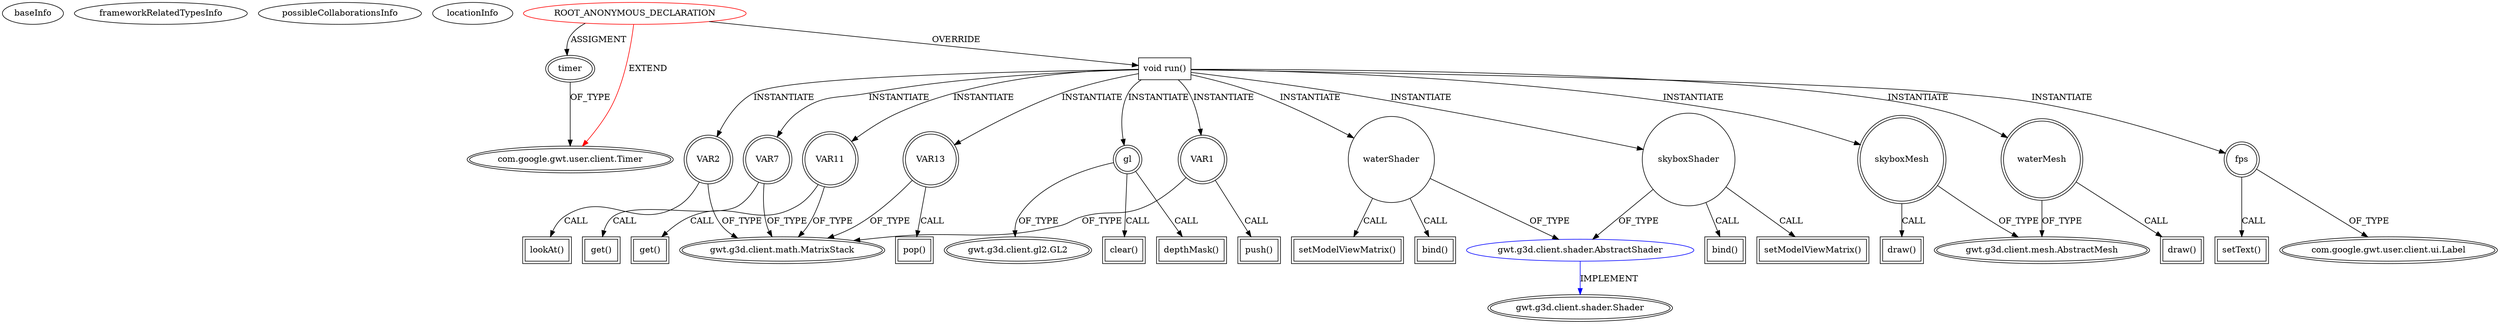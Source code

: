 digraph {
baseInfo[graphId=4317,category="extension_graph",isAnonymous=true,possibleRelation=true]
frameworkRelatedTypesInfo[0="com.google.gwt.user.client.Timer"]
possibleCollaborationsInfo[0="4317~OVERRIDING_METHOD_DECLARATION-METHOD_CALL-OVERRIDING_METHOD_DECLARATION-METHOD_CALL-~com.google.gwt.user.client.Timer ~gwt.g3d.client.shader.Shader ~true~false"]
locationInfo[projectName="pkamenarsky-ocean",filePath="/pkamenarsky-ocean/ocean-master/src/com/eleven/client/gl/GL_hl.java",contextSignature="void onModuleLoad()",graphId="4317"]
0[label="ROOT_ANONYMOUS_DECLARATION",vertexType="ROOT_ANONYMOUS_DECLARATION",isFrameworkType=false,color=red]
1[label="com.google.gwt.user.client.Timer",vertexType="FRAMEWORK_CLASS_TYPE",isFrameworkType=true,peripheries=2]
2[label="timer",vertexType="OUTSIDE_VARIABLE_EXPRESION",isFrameworkType=true,peripheries=2]
4[label="void run()",vertexType="OVERRIDING_METHOD_DECLARATION",isFrameworkType=false,shape=box]
5[label="fps",vertexType="VARIABLE_EXPRESION",isFrameworkType=true,peripheries=2,shape=circle]
7[label="com.google.gwt.user.client.ui.Label",vertexType="FRAMEWORK_CLASS_TYPE",isFrameworkType=true,peripheries=2]
6[label="setText()",vertexType="INSIDE_CALL",isFrameworkType=true,peripheries=2,shape=box]
8[label="VAR1",vertexType="VARIABLE_EXPRESION",isFrameworkType=true,peripheries=2,shape=circle]
10[label="gwt.g3d.client.math.MatrixStack",vertexType="FRAMEWORK_CLASS_TYPE",isFrameworkType=true,peripheries=2]
9[label="push()",vertexType="INSIDE_CALL",isFrameworkType=true,peripheries=2,shape=box]
11[label="VAR2",vertexType="VARIABLE_EXPRESION",isFrameworkType=true,peripheries=2,shape=circle]
12[label="lookAt()",vertexType="INSIDE_CALL",isFrameworkType=true,peripheries=2,shape=box]
14[label="gl",vertexType="VARIABLE_EXPRESION",isFrameworkType=true,peripheries=2,shape=circle]
16[label="gwt.g3d.client.gl2.GL2",vertexType="FRAMEWORK_INTERFACE_TYPE",isFrameworkType=true,peripheries=2]
15[label="clear()",vertexType="INSIDE_CALL",isFrameworkType=true,peripheries=2,shape=box]
18[label="depthMask()",vertexType="INSIDE_CALL",isFrameworkType=true,peripheries=2,shape=box]
19[label="skyboxShader",vertexType="VARIABLE_EXPRESION",isFrameworkType=false,shape=circle]
21[label="gwt.g3d.client.shader.AbstractShader",vertexType="REFERENCE_CLIENT_CLASS_DECLARATION",isFrameworkType=false,color=blue]
22[label="gwt.g3d.client.shader.Shader",vertexType="FRAMEWORK_INTERFACE_TYPE",isFrameworkType=true,peripheries=2]
20[label="bind()",vertexType="INSIDE_CALL",isFrameworkType=true,peripheries=2,shape=box]
24[label="setModelViewMatrix()",vertexType="INSIDE_CALL",isFrameworkType=true,peripheries=2,shape=box]
25[label="VAR7",vertexType="VARIABLE_EXPRESION",isFrameworkType=true,peripheries=2,shape=circle]
26[label="get()",vertexType="INSIDE_CALL",isFrameworkType=true,peripheries=2,shape=box]
28[label="skyboxMesh",vertexType="VARIABLE_EXPRESION",isFrameworkType=true,peripheries=2,shape=circle]
30[label="gwt.g3d.client.mesh.AbstractMesh",vertexType="FRAMEWORK_CLASS_TYPE",isFrameworkType=true,peripheries=2]
29[label="draw()",vertexType="INSIDE_CALL",isFrameworkType=true,peripheries=2,shape=box]
31[label="waterShader",vertexType="VARIABLE_EXPRESION",isFrameworkType=false,shape=circle]
32[label="bind()",vertexType="INSIDE_CALL",isFrameworkType=true,peripheries=2,shape=box]
35[label="setModelViewMatrix()",vertexType="INSIDE_CALL",isFrameworkType=true,peripheries=2,shape=box]
36[label="VAR11",vertexType="VARIABLE_EXPRESION",isFrameworkType=true,peripheries=2,shape=circle]
37[label="get()",vertexType="INSIDE_CALL",isFrameworkType=true,peripheries=2,shape=box]
39[label="waterMesh",vertexType="VARIABLE_EXPRESION",isFrameworkType=true,peripheries=2,shape=circle]
40[label="draw()",vertexType="INSIDE_CALL",isFrameworkType=true,peripheries=2,shape=box]
42[label="VAR13",vertexType="VARIABLE_EXPRESION",isFrameworkType=true,peripheries=2,shape=circle]
43[label="pop()",vertexType="INSIDE_CALL",isFrameworkType=true,peripheries=2,shape=box]
0->1[label="EXTEND",color=red]
0->2[label="ASSIGMENT"]
2->1[label="OF_TYPE"]
0->4[label="OVERRIDE"]
4->5[label="INSTANTIATE"]
5->7[label="OF_TYPE"]
5->6[label="CALL"]
4->8[label="INSTANTIATE"]
8->10[label="OF_TYPE"]
8->9[label="CALL"]
4->11[label="INSTANTIATE"]
11->10[label="OF_TYPE"]
11->12[label="CALL"]
4->14[label="INSTANTIATE"]
14->16[label="OF_TYPE"]
14->15[label="CALL"]
14->18[label="CALL"]
4->19[label="INSTANTIATE"]
21->22[label="IMPLEMENT",color=blue]
19->21[label="OF_TYPE"]
19->20[label="CALL"]
19->24[label="CALL"]
4->25[label="INSTANTIATE"]
25->10[label="OF_TYPE"]
25->26[label="CALL"]
4->28[label="INSTANTIATE"]
28->30[label="OF_TYPE"]
28->29[label="CALL"]
4->31[label="INSTANTIATE"]
31->21[label="OF_TYPE"]
31->32[label="CALL"]
31->35[label="CALL"]
4->36[label="INSTANTIATE"]
36->10[label="OF_TYPE"]
36->37[label="CALL"]
4->39[label="INSTANTIATE"]
39->30[label="OF_TYPE"]
39->40[label="CALL"]
4->42[label="INSTANTIATE"]
42->10[label="OF_TYPE"]
42->43[label="CALL"]
}
